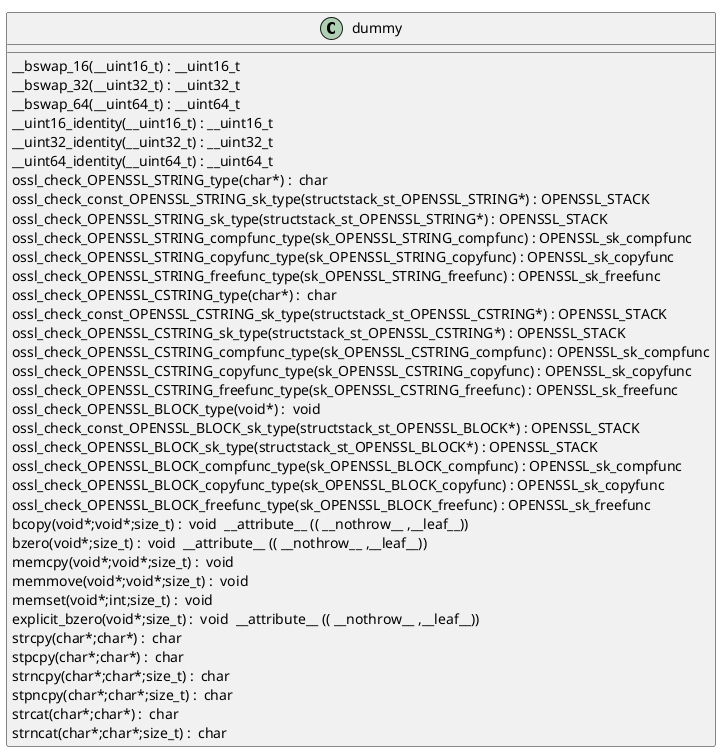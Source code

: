 @startuml
!pragma layout smetana
class dummy {
__bswap_16(__uint16_t) : __uint16_t [[[./../../.././qc/apps/lib/opt.c.html#327]]]
__bswap_32(__uint32_t) : __uint32_t [[[./../../.././qc/apps/lib/opt.c.html#342]]]
__bswap_64(__uint64_t) : __uint64_t [[[./../../.././qc/apps/lib/opt.c.html#352]]]
__uint16_identity(__uint16_t) : __uint16_t [[[./../../.././qc/apps/lib/opt.c.html#364]]]
__uint32_identity(__uint32_t) : __uint32_t [[[./../../.././qc/apps/lib/opt.c.html#370]]]
__uint64_identity(__uint64_t) : __uint64_t [[[./../../.././qc/apps/lib/opt.c.html#376]]]
ossl_check_OPENSSL_STRING_type(char*) :  char  [[[./../../.././qc/apps/lib/opt.c.html#979]]]
ossl_check_const_OPENSSL_STRING_sk_type(structstack_st_OPENSSL_STRING*) : OPENSSL_STACK [[[./../../.././qc/apps/lib/opt.c.html#979]]]
ossl_check_OPENSSL_STRING_sk_type(structstack_st_OPENSSL_STRING*) : OPENSSL_STACK [[[./../../.././qc/apps/lib/opt.c.html#979]]]
ossl_check_OPENSSL_STRING_compfunc_type(sk_OPENSSL_STRING_compfunc) : OPENSSL_sk_compfunc [[[./../../.././qc/apps/lib/opt.c.html#979]]]
ossl_check_OPENSSL_STRING_copyfunc_type(sk_OPENSSL_STRING_copyfunc) : OPENSSL_sk_copyfunc [[[./../../.././qc/apps/lib/opt.c.html#979]]]
ossl_check_OPENSSL_STRING_freefunc_type(sk_OPENSSL_STRING_freefunc) : OPENSSL_sk_freefunc [[[./../../.././qc/apps/lib/opt.c.html#979]]]
ossl_check_OPENSSL_CSTRING_type(char*) :  char  [[[./../../.././qc/apps/lib/opt.c.html#981]]]
ossl_check_const_OPENSSL_CSTRING_sk_type(structstack_st_OPENSSL_CSTRING*) : OPENSSL_STACK [[[./../../.././qc/apps/lib/opt.c.html#981]]]
ossl_check_OPENSSL_CSTRING_sk_type(structstack_st_OPENSSL_CSTRING*) : OPENSSL_STACK [[[./../../.././qc/apps/lib/opt.c.html#981]]]
ossl_check_OPENSSL_CSTRING_compfunc_type(sk_OPENSSL_CSTRING_compfunc) : OPENSSL_sk_compfunc [[[./../../.././qc/apps/lib/opt.c.html#981]]]
ossl_check_OPENSSL_CSTRING_copyfunc_type(sk_OPENSSL_CSTRING_copyfunc) : OPENSSL_sk_copyfunc [[[./../../.././qc/apps/lib/opt.c.html#981]]]
ossl_check_OPENSSL_CSTRING_freefunc_type(sk_OPENSSL_CSTRING_freefunc) : OPENSSL_sk_freefunc [[[./../../.././qc/apps/lib/opt.c.html#981]]]
ossl_check_OPENSSL_BLOCK_type(void*) :  void  [[[./../../.././qc/apps/lib/opt.c.html#984]]]
ossl_check_const_OPENSSL_BLOCK_sk_type(structstack_st_OPENSSL_BLOCK*) : OPENSSL_STACK [[[./../../.././qc/apps/lib/opt.c.html#984]]]
ossl_check_OPENSSL_BLOCK_sk_type(structstack_st_OPENSSL_BLOCK*) : OPENSSL_STACK [[[./../../.././qc/apps/lib/opt.c.html#984]]]
ossl_check_OPENSSL_BLOCK_compfunc_type(sk_OPENSSL_BLOCK_compfunc) : OPENSSL_sk_compfunc [[[./../../.././qc/apps/lib/opt.c.html#984]]]
ossl_check_OPENSSL_BLOCK_copyfunc_type(sk_OPENSSL_BLOCK_copyfunc) : OPENSSL_sk_copyfunc [[[./../../.././qc/apps/lib/opt.c.html#984]]]
ossl_check_OPENSSL_BLOCK_freefunc_type(sk_OPENSSL_BLOCK_freefunc) : OPENSSL_sk_freefunc [[[./../../.././qc/apps/lib/opt.c.html#984]]]
bcopy(void*;void*;size_t) :  void  __attribute__ (( __nothrow__ ,__leaf__)) [[[./../../.././qc/apps/lib/opt.c.html#1537]]]
bzero(void*;size_t) :  void  __attribute__ (( __nothrow__ ,__leaf__)) [[[./../../.././qc/apps/lib/opt.c.html#1544]]]
memcpy(void*;void*;size_t) :  void  [[[./../../.././qc/apps/lib/opt.c.html#1585]]]
memmove(void*;void*;size_t) :  void  [[[./../../.././qc/apps/lib/opt.c.html#1593]]]
memset(void*;int;size_t) :  void  [[[./../../.././qc/apps/lib/opt.c.html#1600]]]
explicit_bzero(void*;size_t) :  void  __attribute__ (( __nothrow__ ,__leaf__)) [[[./../../.././qc/apps/lib/opt.c.html#1613]]]
strcpy(char*;char*) :  char  [[[./../../.././qc/apps/lib/opt.c.html#1620]]]
stpcpy(char*;char*) :  char  [[[./../../.././qc/apps/lib/opt.c.html#1627]]]
strncpy(char*;char*;size_t) :  char  [[[./../../.././qc/apps/lib/opt.c.html#1635]]]
stpncpy(char*;char*;size_t) :  char  [[[./../../.././qc/apps/lib/opt.c.html#1645]]]
strcat(char*;char*) :  char  [[[./../../.././qc/apps/lib/opt.c.html#1652]]]
strncat(char*;char*;size_t) :  char  [[[./../../.././qc/apps/lib/opt.c.html#1659]]]
} 
@enduml
